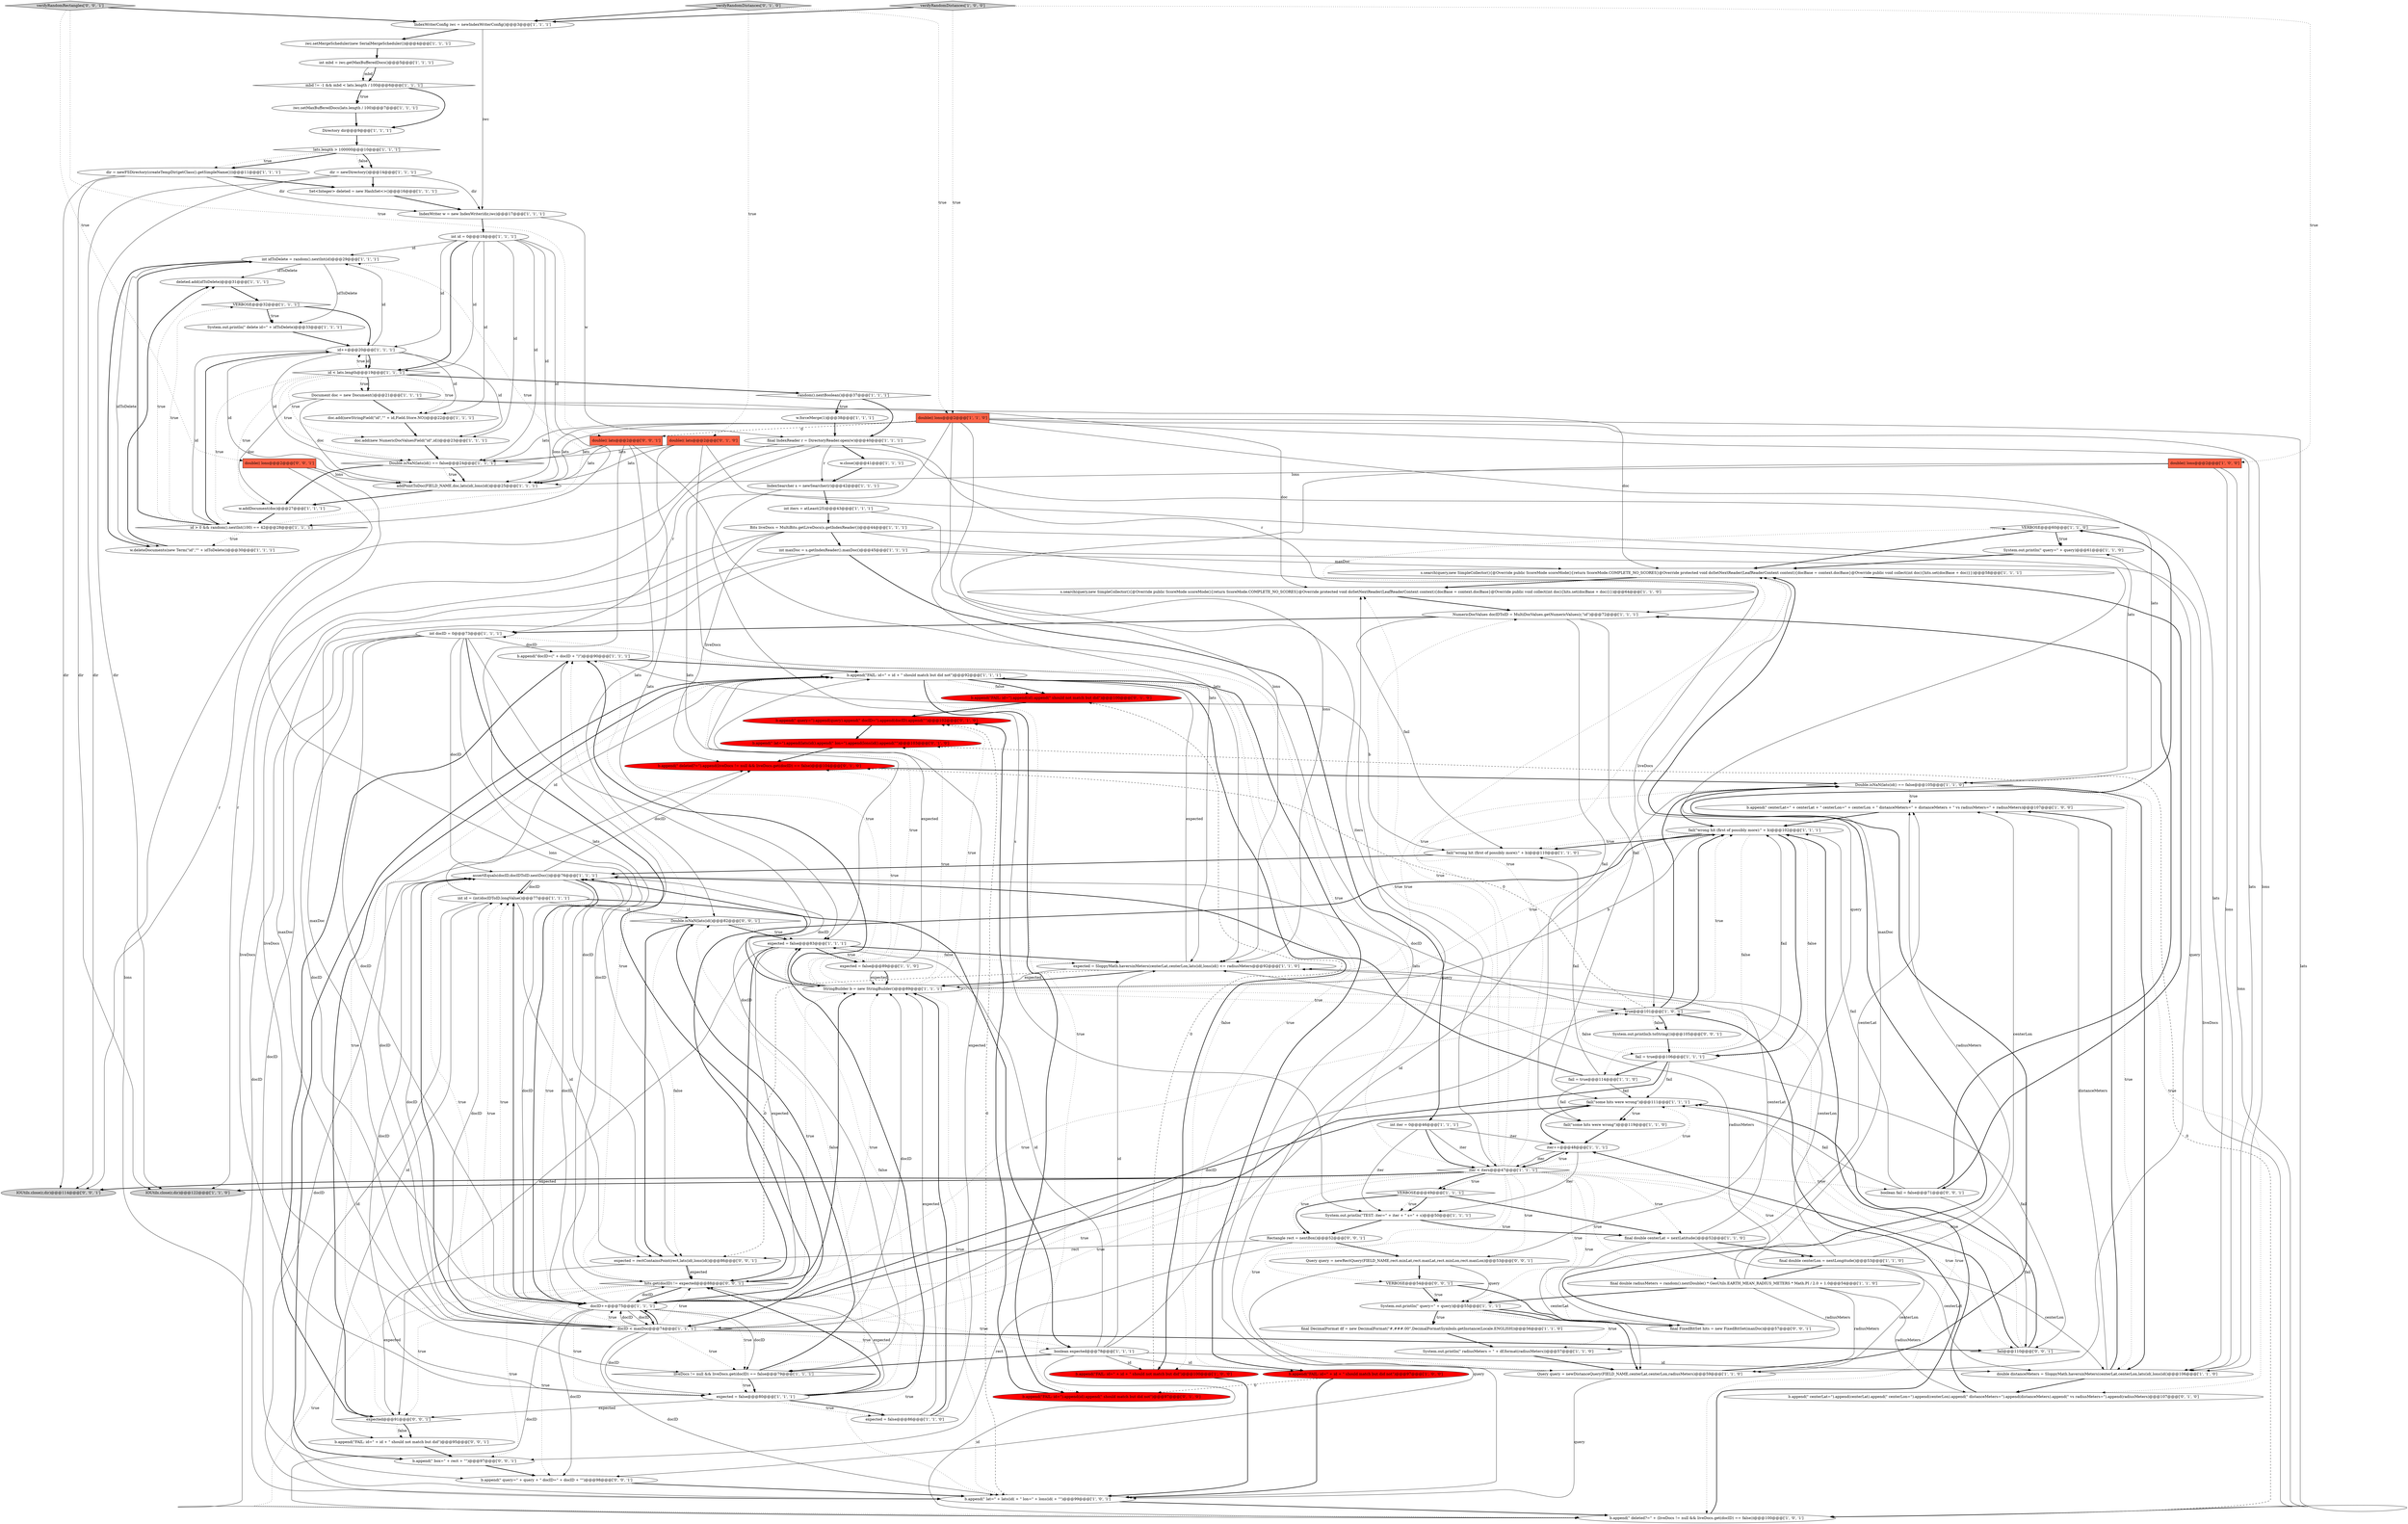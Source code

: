 digraph {
64 [style = filled, label = "VERBOSE@@@60@@@['1', '1', '0']", fillcolor = white, shape = diamond image = "AAA0AAABBB1BBB"];
9 [style = filled, label = "int id = (int)docIDToID.longValue()@@@77@@@['1', '1', '1']", fillcolor = white, shape = ellipse image = "AAA0AAABBB1BBB"];
43 [style = filled, label = "deleted.add(idToDelete)@@@31@@@['1', '1', '1']", fillcolor = white, shape = ellipse image = "AAA0AAABBB1BBB"];
34 [style = filled, label = "int idToDelete = random().nextInt(id)@@@29@@@['1', '1', '1']", fillcolor = white, shape = ellipse image = "AAA0AAABBB1BBB"];
28 [style = filled, label = "id > 0 && random().nextInt(100) == 42@@@28@@@['1', '1', '1']", fillcolor = white, shape = diamond image = "AAA0AAABBB1BBB"];
96 [style = filled, label = "Query query = newRectQuery(FIELD_NAME,rect.minLat,rect.maxLat,rect.minLon,rect.maxLon)@@@53@@@['0', '0', '1']", fillcolor = white, shape = ellipse image = "AAA0AAABBB3BBB"];
89 [style = filled, label = "b.append(\" query=\").append(query).append(\" docID=\").append(docID).append(\"\")@@@102@@@['0', '1', '0']", fillcolor = red, shape = ellipse image = "AAA1AAABBB2BBB"];
84 [style = filled, label = "b.append(\" lat=\").append(lats(id().append(\" lon=\").append(lons(id().append(\"\")@@@103@@@['0', '1', '0']", fillcolor = red, shape = ellipse image = "AAA1AAABBB2BBB"];
3 [style = filled, label = "int maxDoc = s.getIndexReader().maxDoc()@@@45@@@['1', '1', '1']", fillcolor = white, shape = ellipse image = "AAA0AAABBB1BBB"];
45 [style = filled, label = "int docID = 0@@@73@@@['1', '1', '1']", fillcolor = white, shape = ellipse image = "AAA0AAABBB1BBB"];
5 [style = filled, label = "expected = SloppyMath.haversinMeters(centerLat,centerLon,lats(id(,lons(id() <= radiusMeters@@@92@@@['1', '1', '0']", fillcolor = white, shape = ellipse image = "AAA0AAABBB1BBB"];
70 [style = filled, label = "b.append(\"docID=(\" + docID + \")\")@@@90@@@['1', '1', '1']", fillcolor = white, shape = ellipse image = "AAA0AAABBB1BBB"];
86 [style = filled, label = "double(( lats@@@2@@@['0', '1', '0']", fillcolor = tomato, shape = box image = "AAA0AAABBB2BBB"];
65 [style = filled, label = "b.append(\" centerLat=\" + centerLat + \" centerLon=\" + centerLon + \" distanceMeters=\" + distanceMeters + \" vs radiusMeters=\" + radiusMeters)@@@107@@@['1', '0', '0']", fillcolor = white, shape = ellipse image = "AAA0AAABBB1BBB"];
102 [style = filled, label = "Double.isNaN(lats(id()@@@82@@@['0', '0', '1']", fillcolor = white, shape = diamond image = "AAA0AAABBB3BBB"];
69 [style = filled, label = "expected = false@@@89@@@['1', '1', '0']", fillcolor = white, shape = ellipse image = "AAA0AAABBB1BBB"];
55 [style = filled, label = "fail(\"wrong hit (first of possibly more):\" + b)@@@102@@@['1', '1', '1']", fillcolor = white, shape = ellipse image = "AAA0AAABBB1BBB"];
4 [style = filled, label = "dir = newDirectory()@@@14@@@['1', '1', '1']", fillcolor = white, shape = ellipse image = "AAA0AAABBB1BBB"];
50 [style = filled, label = "Double.isNaN(lats(id() == false@@@24@@@['1', '1', '1']", fillcolor = white, shape = diamond image = "AAA0AAABBB1BBB"];
81 [style = filled, label = "w.forceMerge(1)@@@38@@@['1', '1', '1']", fillcolor = white, shape = ellipse image = "AAA0AAABBB1BBB"];
10 [style = filled, label = "System.out.println(\" radiusMeters = \" + df.format(radiusMeters))@@@57@@@['1', '1', '0']", fillcolor = white, shape = ellipse image = "AAA0AAABBB1BBB"];
68 [style = filled, label = "System.out.println(\" query=\" + query)@@@61@@@['1', '1', '0']", fillcolor = white, shape = ellipse image = "AAA0AAABBB1BBB"];
8 [style = filled, label = "b.append(\"FAIL: id=\" + id + \" should match but did not\")@@@92@@@['1', '1', '1']", fillcolor = white, shape = ellipse image = "AAA0AAABBB1BBB"];
20 [style = filled, label = "double distanceMeters = SloppyMath.haversinMeters(centerLat,centerLon,lats(id(,lons(id()@@@106@@@['1', '1', '0']", fillcolor = white, shape = ellipse image = "AAA0AAABBB1BBB"];
60 [style = filled, label = "expected = false@@@83@@@['1', '1', '1']", fillcolor = white, shape = ellipse image = "AAA0AAABBB1BBB"];
39 [style = filled, label = "System.out.println(\" delete id=\" + idToDelete)@@@33@@@['1', '1', '1']", fillcolor = white, shape = ellipse image = "AAA0AAABBB1BBB"];
29 [style = filled, label = "NumericDocValues docIDToID = MultiDocValues.getNumericValues(r,\"id\")@@@72@@@['1', '1', '1']", fillcolor = white, shape = ellipse image = "AAA0AAABBB1BBB"];
23 [style = filled, label = "w.deleteDocuments(new Term(\"id\",\"\" + idToDelete))@@@30@@@['1', '1', '1']", fillcolor = white, shape = ellipse image = "AAA0AAABBB1BBB"];
82 [style = filled, label = "liveDocs != null && liveDocs.get(docID) == false@@@79@@@['1', '1', '1']", fillcolor = white, shape = diamond image = "AAA0AAABBB1BBB"];
91 [style = filled, label = "b.append(\"FAIL: id=\").append(id).append(\" should not match but did\")@@@100@@@['0', '1', '0']", fillcolor = red, shape = ellipse image = "AAA1AAABBB2BBB"];
57 [style = filled, label = "s.search(query,new SimpleCollector(){@Override public ScoreMode scoreMode(){return ScoreMode.COMPLETE_NO_SCORES}@Override protected void doSetNextReader(LeafReaderContext context){docBase = context.docBase}@Override public void collect(int doc){hits.set(docBase + doc)}})@@@64@@@['1', '1', '0']", fillcolor = white, shape = ellipse image = "AAA0AAABBB1BBB"];
40 [style = filled, label = "final double centerLon = nextLongitude()@@@53@@@['1', '1', '0']", fillcolor = white, shape = ellipse image = "AAA0AAABBB1BBB"];
31 [style = filled, label = "IndexWriter w = new IndexWriter(dir,iwc)@@@17@@@['1', '1', '1']", fillcolor = white, shape = ellipse image = "AAA0AAABBB1BBB"];
2 [style = filled, label = "final IndexReader r = DirectoryReader.open(w)@@@40@@@['1', '1', '1']", fillcolor = white, shape = ellipse image = "AAA0AAABBB1BBB"];
104 [style = filled, label = "expected = rectContainsPoint(rect,lats(id(,lons(id()@@@86@@@['0', '0', '1']", fillcolor = white, shape = ellipse image = "AAA0AAABBB3BBB"];
107 [style = filled, label = "VERBOSE@@@54@@@['0', '0', '1']", fillcolor = white, shape = diamond image = "AAA0AAABBB3BBB"];
80 [style = filled, label = "double(( lons@@@2@@@['1', '1', '0']", fillcolor = tomato, shape = box image = "AAA0AAABBB1BBB"];
99 [style = filled, label = "b.append(\" box=\" + rect + \"\")@@@97@@@['0', '0', '1']", fillcolor = white, shape = ellipse image = "AAA0AAABBB3BBB"];
62 [style = filled, label = "b.append(\"FAIL: id=\" + id + \" should match but did not\")@@@97@@@['1', '0', '0']", fillcolor = red, shape = ellipse image = "AAA1AAABBB1BBB"];
98 [style = filled, label = "expected@@@91@@@['0', '0', '1']", fillcolor = white, shape = diamond image = "AAA0AAABBB3BBB"];
32 [style = filled, label = "docID < maxDoc@@@74@@@['1', '1', '1']", fillcolor = white, shape = diamond image = "AAA0AAABBB1BBB"];
21 [style = filled, label = "IOUtils.close(r,dir)@@@122@@@['1', '1', '0']", fillcolor = lightgray, shape = ellipse image = "AAA0AAABBB1BBB"];
30 [style = filled, label = "iwc.setMaxBufferedDocs(lats.length / 100)@@@7@@@['1', '1', '1']", fillcolor = white, shape = ellipse image = "AAA0AAABBB1BBB"];
14 [style = filled, label = "Double.isNaN(lats(id() == false@@@105@@@['1', '1', '0']", fillcolor = white, shape = diamond image = "AAA0AAABBB1BBB"];
47 [style = filled, label = "assertEquals(docID,docIDToID.nextDoc())@@@76@@@['1', '1', '1']", fillcolor = white, shape = ellipse image = "AAA0AAABBB1BBB"];
108 [style = filled, label = "final FixedBitSet hits = new FixedBitSet(maxDoc)@@@57@@@['0', '0', '1']", fillcolor = white, shape = ellipse image = "AAA0AAABBB3BBB"];
66 [style = filled, label = "doc.add(new NumericDocValuesField(\"id\",id))@@@23@@@['1', '1', '1']", fillcolor = white, shape = ellipse image = "AAA0AAABBB1BBB"];
61 [style = filled, label = "fail(\"some hits were wrong\")@@@119@@@['1', '1', '0']", fillcolor = white, shape = ellipse image = "AAA0AAABBB1BBB"];
103 [style = filled, label = "hits.get(docID) != expected@@@88@@@['0', '0', '1']", fillcolor = white, shape = diamond image = "AAA0AAABBB3BBB"];
77 [style = filled, label = "mbd != -1 && mbd < lats.length / 100@@@6@@@['1', '1', '1']", fillcolor = white, shape = diamond image = "AAA0AAABBB1BBB"];
6 [style = filled, label = "double(( lons@@@2@@@['1', '0', '0']", fillcolor = tomato, shape = box image = "AAA0AAABBB1BBB"];
88 [style = filled, label = "verifyRandomDistances['0', '1', '0']", fillcolor = lightgray, shape = diamond image = "AAA0AAABBB2BBB"];
17 [style = filled, label = "StringBuilder b = new StringBuilder()@@@89@@@['1', '1', '1']", fillcolor = white, shape = ellipse image = "AAA0AAABBB1BBB"];
71 [style = filled, label = "final double radiusMeters = random().nextDouble() * GeoUtils.EARTH_MEAN_RADIUS_METERS * Math.PI / 2.0 + 1.0@@@54@@@['1', '1', '0']", fillcolor = white, shape = ellipse image = "AAA0AAABBB1BBB"];
78 [style = filled, label = "iwc.setMergeScheduler(new SerialMergeScheduler())@@@4@@@['1', '1', '1']", fillcolor = white, shape = ellipse image = "AAA0AAABBB1BBB"];
67 [style = filled, label = "final DecimalFormat df = new DecimalFormat(\"#,###.00\",DecimalFormatSymbols.getInstance(Locale.ENGLISH))@@@56@@@['1', '1', '0']", fillcolor = white, shape = ellipse image = "AAA0AAABBB1BBB"];
33 [style = filled, label = "expected = false@@@86@@@['1', '1', '0']", fillcolor = white, shape = ellipse image = "AAA0AAABBB1BBB"];
37 [style = filled, label = "IndexSearcher s = newSearcher(r)@@@42@@@['1', '1', '1']", fillcolor = white, shape = ellipse image = "AAA0AAABBB1BBB"];
42 [style = filled, label = "random().nextBoolean()@@@37@@@['1', '1', '1']", fillcolor = white, shape = diamond image = "AAA0AAABBB1BBB"];
1 [style = filled, label = "System.out.println(\"TEST: iter=\" + iter + \" s=\" + s)@@@50@@@['1', '1', '1']", fillcolor = white, shape = ellipse image = "AAA0AAABBB1BBB"];
93 [style = filled, label = "System.out.println(b.toString())@@@105@@@['0', '0', '1']", fillcolor = white, shape = ellipse image = "AAA0AAABBB3BBB"];
0 [style = filled, label = "fail(\"wrong hit (first of possibly more):\" + b)@@@110@@@['1', '1', '0']", fillcolor = white, shape = ellipse image = "AAA0AAABBB1BBB"];
100 [style = filled, label = "Rectangle rect = nextBox()@@@52@@@['0', '0', '1']", fillcolor = white, shape = ellipse image = "AAA0AAABBB3BBB"];
97 [style = filled, label = "boolean fail = false@@@71@@@['0', '0', '1']", fillcolor = white, shape = ellipse image = "AAA0AAABBB3BBB"];
15 [style = filled, label = "int mbd = iwc.getMaxBufferedDocs()@@@5@@@['1', '1', '1']", fillcolor = white, shape = ellipse image = "AAA0AAABBB1BBB"];
63 [style = filled, label = "final double centerLat = nextLatitude()@@@52@@@['1', '1', '0']", fillcolor = white, shape = ellipse image = "AAA0AAABBB1BBB"];
105 [style = filled, label = "double(( lats@@@2@@@['0', '0', '1']", fillcolor = tomato, shape = box image = "AAA0AAABBB3BBB"];
12 [style = filled, label = "lats.length > 100000@@@10@@@['1', '1', '1']", fillcolor = white, shape = diamond image = "AAA0AAABBB1BBB"];
72 [style = filled, label = "fail = true@@@106@@@['1', '1', '1']", fillcolor = white, shape = ellipse image = "AAA0AAABBB1BBB"];
52 [style = filled, label = "iter++@@@48@@@['1', '1', '1']", fillcolor = white, shape = ellipse image = "AAA0AAABBB1BBB"];
11 [style = filled, label = "IndexWriterConfig iwc = newIndexWriterConfig()@@@3@@@['1', '1', '1']", fillcolor = white, shape = ellipse image = "AAA0AAABBB1BBB"];
79 [style = filled, label = "s.search(query,new SimpleCollector(){@Override public ScoreMode scoreMode(){return ScoreMode.COMPLETE_NO_SCORES}@Override protected void doSetNextReader(LeafReaderContext context){docBase = context.docBase}@Override public void collect(int doc){hits.set(docBase + doc)}})@@@58@@@['1', '1', '1']", fillcolor = white, shape = ellipse image = "AAA0AAABBB1BBB"];
59 [style = filled, label = "fail = true@@@114@@@['1', '1', '0']", fillcolor = white, shape = ellipse image = "AAA0AAABBB1BBB"];
54 [style = filled, label = "VERBOSE@@@32@@@['1', '1', '1']", fillcolor = white, shape = diamond image = "AAA0AAABBB1BBB"];
101 [style = filled, label = "IOUtils.close(r,dir)@@@114@@@['0', '0', '1']", fillcolor = lightgray, shape = ellipse image = "AAA0AAABBB3BBB"];
94 [style = filled, label = "verifyRandomRectangles['0', '0', '1']", fillcolor = lightgray, shape = diamond image = "AAA0AAABBB3BBB"];
109 [style = filled, label = "fail@@@110@@@['0', '0', '1']", fillcolor = white, shape = diamond image = "AAA0AAABBB3BBB"];
36 [style = filled, label = "iter < iters@@@47@@@['1', '1', '1']", fillcolor = white, shape = diamond image = "AAA0AAABBB1BBB"];
27 [style = filled, label = "int iters = atLeast(25)@@@43@@@['1', '1', '1']", fillcolor = white, shape = ellipse image = "AAA0AAABBB1BBB"];
48 [style = filled, label = "Bits liveDocs = MultiBits.getLiveDocs(s.getIndexReader())@@@44@@@['1', '1', '1']", fillcolor = white, shape = ellipse image = "AAA0AAABBB1BBB"];
73 [style = filled, label = "VERBOSE@@@49@@@['1', '1', '1']", fillcolor = white, shape = diamond image = "AAA0AAABBB1BBB"];
49 [style = filled, label = "Set<Integer> deleted = new HashSet<>()@@@16@@@['1', '1', '1']", fillcolor = white, shape = ellipse image = "AAA0AAABBB1BBB"];
75 [style = filled, label = "boolean expected@@@78@@@['1', '1', '1']", fillcolor = white, shape = ellipse image = "AAA0AAABBB1BBB"];
74 [style = filled, label = "Query query = newDistanceQuery(FIELD_NAME,centerLat,centerLon,radiusMeters)@@@59@@@['1', '1', '0']", fillcolor = white, shape = ellipse image = "AAA0AAABBB1BBB"];
51 [style = filled, label = "int iter = 0@@@46@@@['1', '1', '1']", fillcolor = white, shape = ellipse image = "AAA0AAABBB1BBB"];
38 [style = filled, label = "b.append(\" deleted?=\" + (liveDocs != null && liveDocs.get(docID) == false))@@@100@@@['1', '0', '1']", fillcolor = white, shape = ellipse image = "AAA0AAABBB1BBB"];
22 [style = filled, label = "Document doc = new Document()@@@21@@@['1', '1', '1']", fillcolor = white, shape = ellipse image = "AAA0AAABBB1BBB"];
87 [style = filled, label = "b.append(\" centerLat=\").append(centerLat).append(\" centerLon=\").append(centerLon).append(\" distanceMeters=\").append(distanceMeters).append(\" vs radiusMeters=\").append(radiusMeters)@@@107@@@['0', '1', '0']", fillcolor = white, shape = ellipse image = "AAA0AAABBB2BBB"];
35 [style = filled, label = "b.append(\" lat=\" + lats(id( + \" lon=\" + lons(id( + \"\")@@@99@@@['1', '0', '1']", fillcolor = white, shape = ellipse image = "AAA0AAABBB1BBB"];
92 [style = filled, label = "double(( lons@@@2@@@['0', '0', '1']", fillcolor = tomato, shape = box image = "AAA0AAABBB3BBB"];
56 [style = filled, label = "id++@@@20@@@['1', '1', '1']", fillcolor = white, shape = ellipse image = "AAA0AAABBB1BBB"];
19 [style = filled, label = "expected = false@@@80@@@['1', '1', '1']", fillcolor = white, shape = ellipse image = "AAA0AAABBB1BBB"];
83 [style = filled, label = "doc.add(newStringField(\"id\",\"\" + id,Field.Store.NO))@@@22@@@['1', '1', '1']", fillcolor = white, shape = ellipse image = "AAA0AAABBB1BBB"];
41 [style = filled, label = "true@@@101@@@['1', '0', '1']", fillcolor = white, shape = diamond image = "AAA0AAABBB1BBB"];
58 [style = filled, label = "w.close()@@@41@@@['1', '1', '1']", fillcolor = white, shape = ellipse image = "AAA0AAABBB1BBB"];
76 [style = filled, label = "b.append(\"FAIL: id=\" + id + \" should not match but did\")@@@100@@@['1', '0', '0']", fillcolor = red, shape = ellipse image = "AAA1AAABBB1BBB"];
95 [style = filled, label = "b.append(\" query=\" + query + \" docID=\" + docID + \"\")@@@98@@@['0', '0', '1']", fillcolor = white, shape = ellipse image = "AAA0AAABBB3BBB"];
106 [style = filled, label = "b.append(\"FAIL: id=\" + id + \" should not match but did\")@@@95@@@['0', '0', '1']", fillcolor = white, shape = ellipse image = "AAA0AAABBB3BBB"];
25 [style = filled, label = "Directory dir@@@9@@@['1', '1', '1']", fillcolor = white, shape = ellipse image = "AAA0AAABBB1BBB"];
85 [style = filled, label = "b.append(\"FAIL: id=\").append(id).append(\" should match but did not\")@@@97@@@['0', '1', '0']", fillcolor = red, shape = ellipse image = "AAA1AAABBB2BBB"];
90 [style = filled, label = "b.append(\" deleted?=\").append(liveDocs != null && liveDocs.get(docID) == false)@@@104@@@['0', '1', '0']", fillcolor = red, shape = ellipse image = "AAA1AAABBB2BBB"];
46 [style = filled, label = "id < lats.length@@@19@@@['1', '1', '1']", fillcolor = white, shape = diamond image = "AAA0AAABBB1BBB"];
16 [style = filled, label = "dir = newFSDirectory(createTempDir(getClass().getSimpleName()))@@@11@@@['1', '1', '1']", fillcolor = white, shape = ellipse image = "AAA0AAABBB1BBB"];
53 [style = filled, label = "System.out.println(\" query=\" + query)@@@55@@@['1', '1', '1']", fillcolor = white, shape = ellipse image = "AAA0AAABBB1BBB"];
7 [style = filled, label = "w.addDocument(doc)@@@27@@@['1', '1', '1']", fillcolor = white, shape = ellipse image = "AAA0AAABBB1BBB"];
44 [style = filled, label = "docID++@@@75@@@['1', '1', '1']", fillcolor = white, shape = ellipse image = "AAA0AAABBB1BBB"];
18 [style = filled, label = "fail(\"some hits were wrong\")@@@111@@@['1', '1', '1']", fillcolor = white, shape = ellipse image = "AAA0AAABBB1BBB"];
13 [style = filled, label = "int id = 0@@@18@@@['1', '1', '1']", fillcolor = white, shape = ellipse image = "AAA0AAABBB1BBB"];
24 [style = filled, label = "verifyRandomDistances['1', '0', '0']", fillcolor = lightgray, shape = diamond image = "AAA0AAABBB1BBB"];
26 [style = filled, label = "addPointToDoc(FIELD_NAME,doc,lats(id(,lons(id()@@@25@@@['1', '1', '1']", fillcolor = white, shape = ellipse image = "AAA0AAABBB1BBB"];
104->103 [style = bold, label=""];
47->9 [style = bold, label=""];
19->60 [style = bold, label=""];
59->18 [style = solid, label="fail"];
37->27 [style = bold, label=""];
46->66 [style = dotted, label="true"];
44->70 [style = solid, label="docID"];
53->67 [style = dotted, label="true"];
17->14 [style = dotted, label="true"];
80->50 [style = solid, label="lats"];
8->91 [style = bold, label=""];
29->45 [style = bold, label=""];
9->8 [style = solid, label="id"];
71->10 [style = solid, label="radiusMeters"];
105->104 [style = solid, label="lats"];
100->104 [style = solid, label="rect"];
42->81 [style = dotted, label="true"];
72->18 [style = solid, label="fail"];
24->11 [style = bold, label=""];
62->85 [style = dashed, label="0"];
40->5 [style = solid, label="centerLon"];
109->52 [style = bold, label=""];
32->9 [style = solid, label="docID"];
44->18 [style = bold, label=""];
56->28 [style = solid, label="id"];
73->1 [style = dotted, label="true"];
33->8 [style = solid, label="expected"];
46->42 [style = bold, label=""];
3->44 [style = solid, label="maxDoc"];
107->53 [style = bold, label=""];
86->26 [style = solid, label="lats"];
75->20 [style = solid, label="id"];
52->36 [style = solid, label="iter"];
13->50 [style = solid, label="id"];
19->33 [style = dotted, label="true"];
80->26 [style = solid, label="lats"];
2->29 [style = solid, label="r"];
8->62 [style = dotted, label="true"];
96->95 [style = solid, label="query"];
60->69 [style = dotted, label="true"];
56->46 [style = solid, label="id"];
36->45 [style = dotted, label="true"];
60->98 [style = solid, label="expected"];
11->78 [style = bold, label=""];
44->82 [style = dotted, label="true"];
47->9 [style = solid, label="docID"];
49->31 [style = bold, label=""];
41->90 [style = dashed, label="0"];
102->60 [style = bold, label=""];
45->38 [style = solid, label="docID"];
13->56 [style = solid, label="id"];
1->63 [style = bold, label=""];
75->82 [style = bold, label=""];
19->33 [style = bold, label=""];
107->53 [style = dotted, label="true"];
73->63 [style = bold, label=""];
71->5 [style = solid, label="radiusMeters"];
36->97 [style = dotted, label="true"];
12->4 [style = dotted, label="false"];
42->81 [style = bold, label=""];
58->37 [style = bold, label=""];
74->57 [style = solid, label="query"];
44->95 [style = solid, label="docID"];
20->87 [style = bold, label=""];
47->19 [style = solid, label="docID"];
13->26 [style = solid, label="id"];
69->17 [style = solid, label="expected"];
94->92 [style = dotted, label="true"];
47->17 [style = solid, label="docID"];
53->74 [style = bold, label=""];
92->26 [style = solid, label="lons"];
95->35 [style = bold, label=""];
13->34 [style = solid, label="id"];
16->21 [style = solid, label="dir"];
52->1 [style = solid, label="iter"];
36->18 [style = dotted, label="true"];
46->22 [style = dotted, label="true"];
43->54 [style = bold, label=""];
50->26 [style = bold, label=""];
4->101 [style = solid, label="dir"];
90->14 [style = bold, label=""];
102->104 [style = dotted, label="false"];
60->103 [style = solid, label="expected"];
107->108 [style = bold, label=""];
32->9 [style = dotted, label="true"];
17->47 [style = bold, label=""];
54->39 [style = dotted, label="true"];
103->70 [style = dotted, label="true"];
75->38 [style = solid, label="id"];
55->0 [style = bold, label=""];
70->0 [style = solid, label="b"];
36->57 [style = dotted, label="true"];
32->17 [style = solid, label="docID"];
28->56 [style = bold, label=""];
93->72 [style = bold, label=""];
14->20 [style = dotted, label="true"];
55->44 [style = bold, label=""];
96->53 [style = solid, label="query"];
19->98 [style = solid, label="expected"];
64->68 [style = bold, label=""];
45->47 [style = solid, label="docID"];
102->104 [style = bold, label=""];
73->1 [style = bold, label=""];
44->19 [style = dotted, label="true"];
32->90 [style = solid, label="docID"];
9->35 [style = solid, label="id"];
75->62 [style = solid, label="id"];
11->31 [style = solid, label="iwc"];
55->72 [style = bold, label=""];
48->3 [style = bold, label=""];
77->25 [style = bold, label=""];
9->106 [style = solid, label="id"];
24->80 [style = dotted, label="true"];
73->100 [style = bold, label=""];
17->35 [style = dotted, label="true"];
8->91 [style = dotted, label="false"];
57->29 [style = bold, label=""];
59->61 [style = solid, label="fail"];
38->41 [style = bold, label=""];
34->39 [style = solid, label="idToDelete"];
75->14 [style = solid, label="id"];
51->1 [style = solid, label="iter"];
63->74 [style = solid, label="centerLat"];
36->107 [style = dotted, label="true"];
48->90 [style = solid, label="liveDocs"];
4->21 [style = solid, label="dir"];
60->5 [style = dotted, label="false"];
18->61 [style = bold, label=""];
105->50 [style = solid, label="lats"];
66->50 [style = bold, label=""];
77->30 [style = dotted, label="true"];
59->0 [style = solid, label="fail"];
103->17 [style = dotted, label="true"];
2->21 [style = solid, label="r"];
70->8 [style = bold, label=""];
83->66 [style = bold, label=""];
26->7 [style = bold, label=""];
13->66 [style = solid, label="id"];
61->52 [style = bold, label=""];
13->46 [style = solid, label="id"];
22->26 [style = solid, label="doc"];
2->45 [style = solid, label="r"];
5->17 [style = bold, label=""];
80->14 [style = solid, label="lats"];
4->31 [style = solid, label="dir"];
3->79 [style = solid, label="maxDoc"];
47->90 [style = solid, label="docID"];
22->57 [style = solid, label="doc"];
29->18 [style = solid, label="fail"];
44->32 [style = bold, label=""];
20->65 [style = solid, label="distanceMeters"];
6->20 [style = solid, label="lons"];
36->52 [style = dotted, label="true"];
8->76 [style = bold, label=""];
40->74 [style = solid, label="centerLon"];
32->47 [style = solid, label="docID"];
91->89 [style = bold, label=""];
88->86 [style = dotted, label="true"];
72->109 [style = solid, label="fail"];
23->43 [style = bold, label=""];
63->5 [style = solid, label="centerLat"];
80->20 [style = solid, label="lons"];
60->103 [style = bold, label=""];
44->17 [style = dotted, label="true"];
92->35 [style = solid, label="lons"];
32->103 [style = dotted, label="true"];
55->0 [style = dotted, label="true"];
45->95 [style = solid, label="docID"];
71->87 [style = solid, label="radiusMeters"];
46->56 [style = dotted, label="true"];
60->69 [style = bold, label=""];
18->52 [style = bold, label=""];
44->9 [style = bold, label=""];
34->23 [style = solid, label="idToDelete"];
89->84 [style = bold, label=""];
97->109 [style = solid, label="fail"];
80->105 [style = dashed, label="0"];
17->41 [style = dotted, label="true"];
56->26 [style = solid, label="id"];
28->34 [style = bold, label=""];
41->55 [style = bold, label=""];
28->54 [style = dotted, label="true"];
86->20 [style = solid, label="lats"];
74->64 [style = bold, label=""];
50->7 [style = bold, label=""];
88->80 [style = dotted, label="true"];
2->58 [style = bold, label=""];
56->34 [style = solid, label="id"];
2->37 [style = solid, label="r"];
36->64 [style = dotted, label="true"];
104->98 [style = solid, label="expected"];
32->82 [style = dotted, label="true"];
109->18 [style = bold, label=""];
10->74 [style = bold, label=""];
22->79 [style = solid, label="doc"];
27->48 [style = bold, label=""];
32->19 [style = solid, label="docID"];
36->108 [style = dotted, label="true"];
6->38 [style = solid, label="lons"];
8->85 [style = dotted, label="true"];
51->52 [style = solid, label="iter"];
98->106 [style = bold, label=""];
24->6 [style = dotted, label="true"];
41->72 [style = dotted, label="false"];
88->11 [style = bold, label=""];
80->26 [style = solid, label="lons"];
36->109 [style = dotted, label="true"];
17->70 [style = bold, label=""];
97->55 [style = solid, label="fail"];
32->109 [style = bold, label=""];
8->76 [style = dotted, label="false"];
64->79 [style = bold, label=""];
16->49 [style = bold, label=""];
97->29 [style = bold, label=""];
72->55 [style = solid, label="fail"];
13->46 [style = bold, label=""];
35->38 [style = bold, label=""];
13->83 [style = solid, label="id"];
44->9 [style = dotted, label="true"];
103->41 [style = dotted, label="true"];
17->38 [style = dotted, label="true"];
42->2 [style = bold, label=""];
19->103 [style = bold, label=""];
98->106 [style = dotted, label="false"];
103->44 [style = bold, label=""];
6->5 [style = solid, label="lons"];
36->96 [style = dotted, label="true"];
17->55 [style = dotted, label="true"];
99->95 [style = bold, label=""];
77->30 [style = bold, label=""];
75->5 [style = solid, label="id"];
79->97 [style = bold, label=""];
15->77 [style = solid, label="mbd"];
63->40 [style = bold, label=""];
108->79 [style = bold, label=""];
75->76 [style = solid, label="id"];
32->75 [style = dotted, label="true"];
71->74 [style = solid, label="radiusMeters"];
36->29 [style = dotted, label="true"];
92->104 [style = solid, label="lons"];
103->38 [style = dotted, label="true"];
37->1 [style = solid, label="s"];
32->41 [style = solid, label="docID"];
28->34 [style = dotted, label="true"];
84->90 [style = bold, label=""];
67->10 [style = bold, label=""];
36->53 [style = dotted, label="true"];
109->18 [style = dotted, label="true"];
76->35 [style = bold, label=""];
32->35 [style = solid, label="docID"];
44->103 [style = solid, label="docID"];
36->32 [style = dotted, label="true"];
44->32 [style = solid, label="docID"];
48->38 [style = solid, label="liveDocs"];
62->35 [style = bold, label=""];
69->8 [style = solid, label="expected"];
71->53 [style = bold, label=""];
74->35 [style = solid, label="query"];
36->71 [style = dotted, label="true"];
60->5 [style = bold, label=""];
38->84 [style = dashed, label="0"];
17->89 [style = dotted, label="true"];
40->20 [style = solid, label="centerLon"];
54->39 [style = bold, label=""];
40->71 [style = bold, label=""];
59->47 [style = bold, label=""];
18->61 [style = dotted, label="true"];
7->28 [style = bold, label=""];
48->82 [style = solid, label="liveDocs"];
2->101 [style = solid, label="r"];
44->38 [style = solid, label="docID"];
51->36 [style = bold, label=""];
28->43 [style = dotted, label="true"];
94->11 [style = bold, label=""];
41->55 [style = dotted, label="true"];
41->93 [style = dotted, label="false"];
34->23 [style = bold, label=""];
56->83 [style = solid, label="id"];
13->28 [style = solid, label="id"];
98->8 [style = dotted, label="true"];
32->44 [style = dotted, label="true"];
31->2 [style = solid, label="w"];
105->26 [style = solid, label="lats"];
46->22 [style = bold, label=""];
33->17 [style = bold, label=""];
9->75 [style = bold, label=""];
5->17 [style = solid, label="expected"];
8->99 [style = bold, label=""];
36->63 [style = dotted, label="true"];
36->100 [style = dotted, label="true"];
17->90 [style = dotted, label="true"];
100->99 [style = solid, label="rect"];
19->60 [style = dotted, label="false"];
97->18 [style = solid, label="fail"];
9->102 [style = solid, label="id"];
30->25 [style = bold, label=""];
94->105 [style = dotted, label="true"];
80->20 [style = solid, label="lats"];
45->103 [style = solid, label="docID"];
98->8 [style = bold, label=""];
48->19 [style = solid, label="liveDocs"];
36->21 [style = bold, label=""];
0->47 [style = bold, label=""];
103->95 [style = dotted, label="true"];
85->89 [style = bold, label=""];
32->47 [style = bold, label=""];
12->16 [style = dotted, label="true"];
80->5 [style = solid, label="lats"];
14->55 [style = bold, label=""];
64->68 [style = dotted, label="true"];
86->14 [style = solid, label="lats"];
36->79 [style = dotted, label="true"];
53->108 [style = bold, label=""];
29->61 [style = solid, label="fail"];
75->60 [style = solid, label="id"];
46->83 [style = dotted, label="true"];
29->0 [style = solid, label="fail"];
54->56 [style = bold, label=""];
63->20 [style = solid, label="centerLat"];
47->44 [style = solid, label="docID"];
46->28 [style = dotted, label="true"];
32->44 [style = solid, label="docID"];
102->60 [style = dotted, label="true"];
81->2 [style = bold, label=""];
17->8 [style = dotted, label="true"];
36->101 [style = bold, label=""];
5->104 [style = dashed, label="0"];
44->47 [style = dotted, label="true"];
55->72 [style = dotted, label="false"];
82->102 [style = bold, label=""];
36->73 [style = dotted, label="true"];
50->26 [style = dotted, label="true"];
36->74 [style = dotted, label="true"];
17->84 [style = dotted, label="true"];
14->20 [style = bold, label=""];
76->91 [style = dashed, label="0"];
105->35 [style = solid, label="lats"];
3->108 [style = solid, label="maxDoc"];
16->101 [style = solid, label="dir"];
1->100 [style = bold, label=""];
56->50 [style = solid, label="id"];
44->75 [style = dotted, label="true"];
79->57 [style = bold, label=""];
56->46 [style = bold, label=""];
36->40 [style = dotted, label="true"];
3->51 [style = bold, label=""];
82->102 [style = dotted, label="false"];
35->89 [style = dashed, label="0"];
16->31 [style = solid, label="dir"];
51->36 [style = solid, label="iter"];
71->65 [style = solid, label="radiusMeters"];
8->62 [style = bold, label=""];
14->87 [style = dotted, label="true"];
70->98 [style = bold, label=""];
106->99 [style = bold, label=""];
103->17 [style = bold, label=""];
46->7 [style = dotted, label="true"];
72->44 [style = bold, label=""];
36->44 [style = dotted, label="true"];
34->43 [style = solid, label="idToDelete"];
32->47 [style = dotted, label="true"];
47->44 [style = bold, label=""];
28->23 [style = dotted, label="true"];
17->70 [style = dotted, label="true"];
65->55 [style = bold, label=""];
40->65 [style = solid, label="centerLon"];
52->36 [style = bold, label=""];
80->60 [style = solid, label="lats"];
44->82 [style = solid, label="docID"];
45->44 [style = solid, label="docID"];
82->19 [style = bold, label=""];
9->104 [style = solid, label="id"];
55->59 [style = dotted, label="false"];
103->98 [style = dotted, label="true"];
6->26 [style = solid, label="lons"];
56->66 [style = solid, label="id"];
96->79 [style = solid, label="query"];
105->102 [style = solid, label="lats"];
68->79 [style = bold, label=""];
31->13 [style = bold, label=""];
69->17 [style = bold, label=""];
45->32 [style = bold, label=""];
36->73 [style = bold, label=""];
78->15 [style = bold, label=""];
17->55 [style = solid, label="b"];
53->10 [style = dotted, label="true"];
72->59 [style = bold, label=""];
82->19 [style = dotted, label="true"];
47->35 [style = solid, label="docID"];
86->5 [style = solid, label="lats"];
15->77 [style = bold, label=""];
5->8 [style = solid, label="expected"];
20->65 [style = bold, label=""];
46->50 [style = dotted, label="true"];
32->44 [style = bold, label=""];
33->17 [style = solid, label="expected"];
14->65 [style = dotted, label="true"];
22->83 [style = bold, label=""];
22->7 [style = solid, label="doc"];
45->70 [style = solid, label="docID"];
53->67 [style = bold, label=""];
41->14 [style = bold, label=""];
103->35 [style = dotted, label="true"];
27->36 [style = solid, label="iters"];
74->68 [style = solid, label="query"];
19->103 [style = solid, label="expected"];
87->55 [style = bold, label=""];
100->96 [style = bold, label=""];
8->85 [style = bold, label=""];
96->107 [style = bold, label=""];
12->16 [style = bold, label=""];
63->65 [style = solid, label="centerLat"];
48->41 [style = solid, label="liveDocs"];
80->5 [style = solid, label="lons"];
44->47 [style = solid, label="docID"];
80->38 [style = solid, label="lats"];
45->32 [style = solid, label="docID"];
41->93 [style = bold, label=""];
86->50 [style = solid, label="lats"];
12->4 [style = bold, label=""];
4->49 [style = bold, label=""];
25->12 [style = bold, label=""];
103->99 [style = dotted, label="true"];
3->32 [style = solid, label="maxDoc"];
39->56 [style = bold, label=""];
45->82 [style = solid, label="docID"];
104->103 [style = solid, label="expected"];
47->41 [style = solid, label="docID"];
86->60 [style = solid, label="lats"];
}
